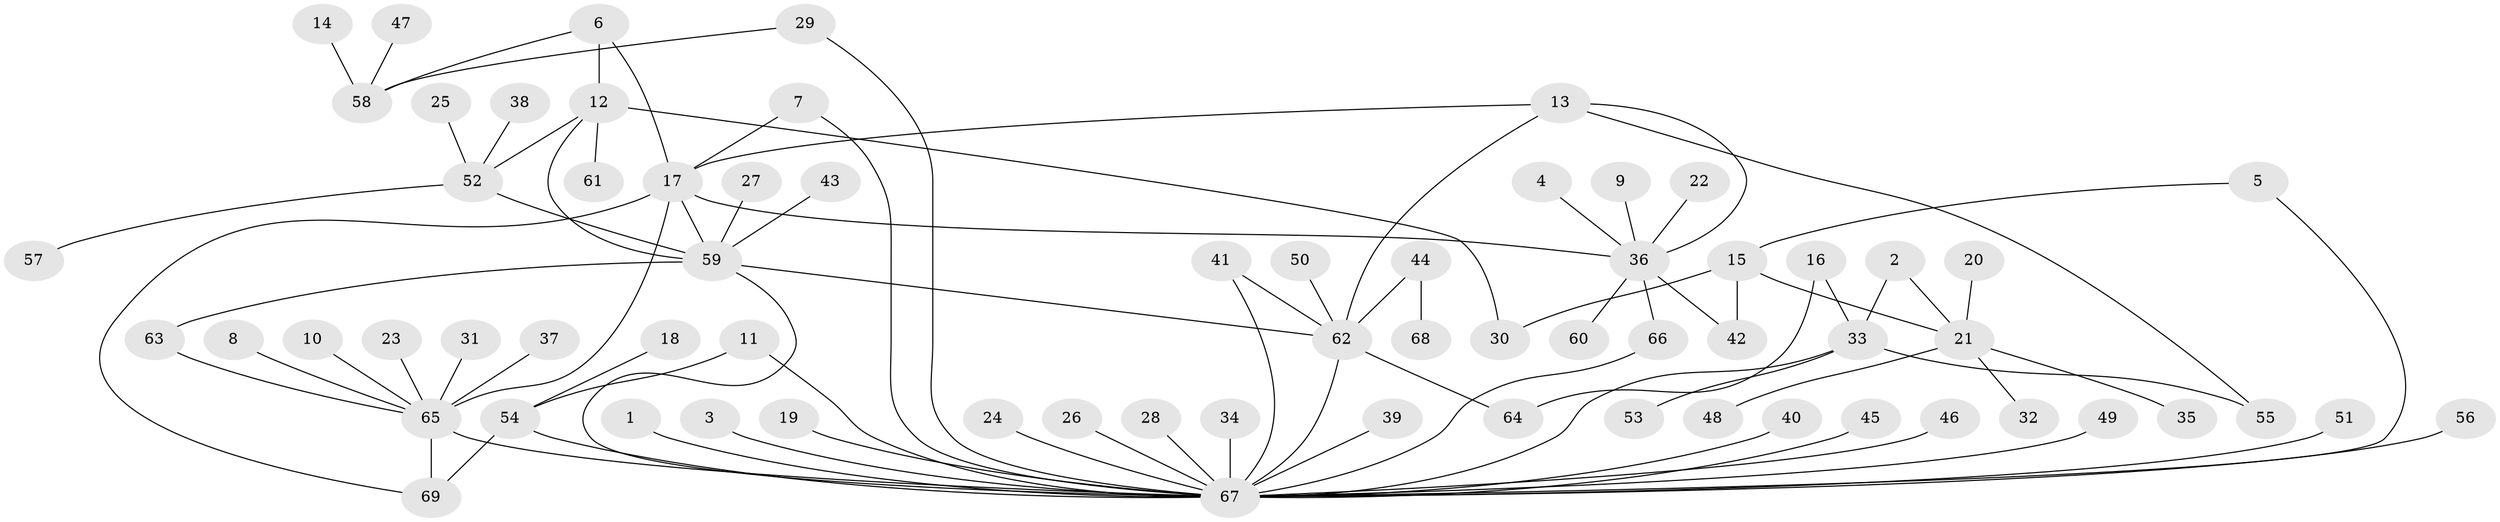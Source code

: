 // original degree distribution, {7: 0.02631578947368421, 28: 0.008771929824561403, 3: 0.03508771929824561, 5: 0.03508771929824561, 9: 0.02631578947368421, 2: 0.2719298245614035, 10: 0.008771929824561403, 1: 0.5614035087719298, 4: 0.008771929824561403, 12: 0.008771929824561403, 8: 0.008771929824561403}
// Generated by graph-tools (version 1.1) at 2025/36/03/04/25 23:36:44]
// undirected, 69 vertices, 87 edges
graph export_dot {
  node [color=gray90,style=filled];
  1;
  2;
  3;
  4;
  5;
  6;
  7;
  8;
  9;
  10;
  11;
  12;
  13;
  14;
  15;
  16;
  17;
  18;
  19;
  20;
  21;
  22;
  23;
  24;
  25;
  26;
  27;
  28;
  29;
  30;
  31;
  32;
  33;
  34;
  35;
  36;
  37;
  38;
  39;
  40;
  41;
  42;
  43;
  44;
  45;
  46;
  47;
  48;
  49;
  50;
  51;
  52;
  53;
  54;
  55;
  56;
  57;
  58;
  59;
  60;
  61;
  62;
  63;
  64;
  65;
  66;
  67;
  68;
  69;
  1 -- 67 [weight=1.0];
  2 -- 21 [weight=1.0];
  2 -- 33 [weight=1.0];
  3 -- 67 [weight=1.0];
  4 -- 36 [weight=1.0];
  5 -- 15 [weight=1.0];
  5 -- 67 [weight=1.0];
  6 -- 12 [weight=1.0];
  6 -- 17 [weight=1.0];
  6 -- 58 [weight=1.0];
  7 -- 17 [weight=1.0];
  7 -- 67 [weight=1.0];
  8 -- 65 [weight=1.0];
  9 -- 36 [weight=1.0];
  10 -- 65 [weight=1.0];
  11 -- 54 [weight=1.0];
  11 -- 67 [weight=1.0];
  12 -- 30 [weight=1.0];
  12 -- 52 [weight=1.0];
  12 -- 59 [weight=1.0];
  12 -- 61 [weight=1.0];
  13 -- 17 [weight=1.0];
  13 -- 36 [weight=1.0];
  13 -- 55 [weight=1.0];
  13 -- 62 [weight=1.0];
  14 -- 58 [weight=1.0];
  15 -- 21 [weight=1.0];
  15 -- 30 [weight=1.0];
  15 -- 42 [weight=1.0];
  16 -- 33 [weight=1.0];
  16 -- 64 [weight=1.0];
  17 -- 36 [weight=1.0];
  17 -- 59 [weight=1.0];
  17 -- 65 [weight=1.0];
  17 -- 69 [weight=1.0];
  18 -- 54 [weight=1.0];
  19 -- 67 [weight=1.0];
  20 -- 21 [weight=1.0];
  21 -- 32 [weight=1.0];
  21 -- 35 [weight=1.0];
  21 -- 48 [weight=1.0];
  22 -- 36 [weight=1.0];
  23 -- 65 [weight=1.0];
  24 -- 67 [weight=1.0];
  25 -- 52 [weight=1.0];
  26 -- 67 [weight=1.0];
  27 -- 59 [weight=1.0];
  28 -- 67 [weight=1.0];
  29 -- 58 [weight=1.0];
  29 -- 67 [weight=1.0];
  31 -- 65 [weight=1.0];
  33 -- 53 [weight=1.0];
  33 -- 55 [weight=1.0];
  33 -- 67 [weight=1.0];
  34 -- 67 [weight=1.0];
  36 -- 42 [weight=1.0];
  36 -- 60 [weight=1.0];
  36 -- 66 [weight=1.0];
  37 -- 65 [weight=1.0];
  38 -- 52 [weight=1.0];
  39 -- 67 [weight=1.0];
  40 -- 67 [weight=1.0];
  41 -- 62 [weight=1.0];
  41 -- 67 [weight=1.0];
  43 -- 59 [weight=1.0];
  44 -- 62 [weight=2.0];
  44 -- 68 [weight=1.0];
  45 -- 67 [weight=1.0];
  46 -- 67 [weight=1.0];
  47 -- 58 [weight=1.0];
  49 -- 67 [weight=1.0];
  50 -- 62 [weight=1.0];
  51 -- 67 [weight=1.0];
  52 -- 57 [weight=1.0];
  52 -- 59 [weight=1.0];
  54 -- 67 [weight=1.0];
  54 -- 69 [weight=1.0];
  56 -- 67 [weight=1.0];
  59 -- 62 [weight=1.0];
  59 -- 63 [weight=1.0];
  59 -- 67 [weight=1.0];
  62 -- 64 [weight=1.0];
  62 -- 67 [weight=1.0];
  63 -- 65 [weight=1.0];
  65 -- 67 [weight=1.0];
  65 -- 69 [weight=1.0];
  66 -- 67 [weight=1.0];
}
